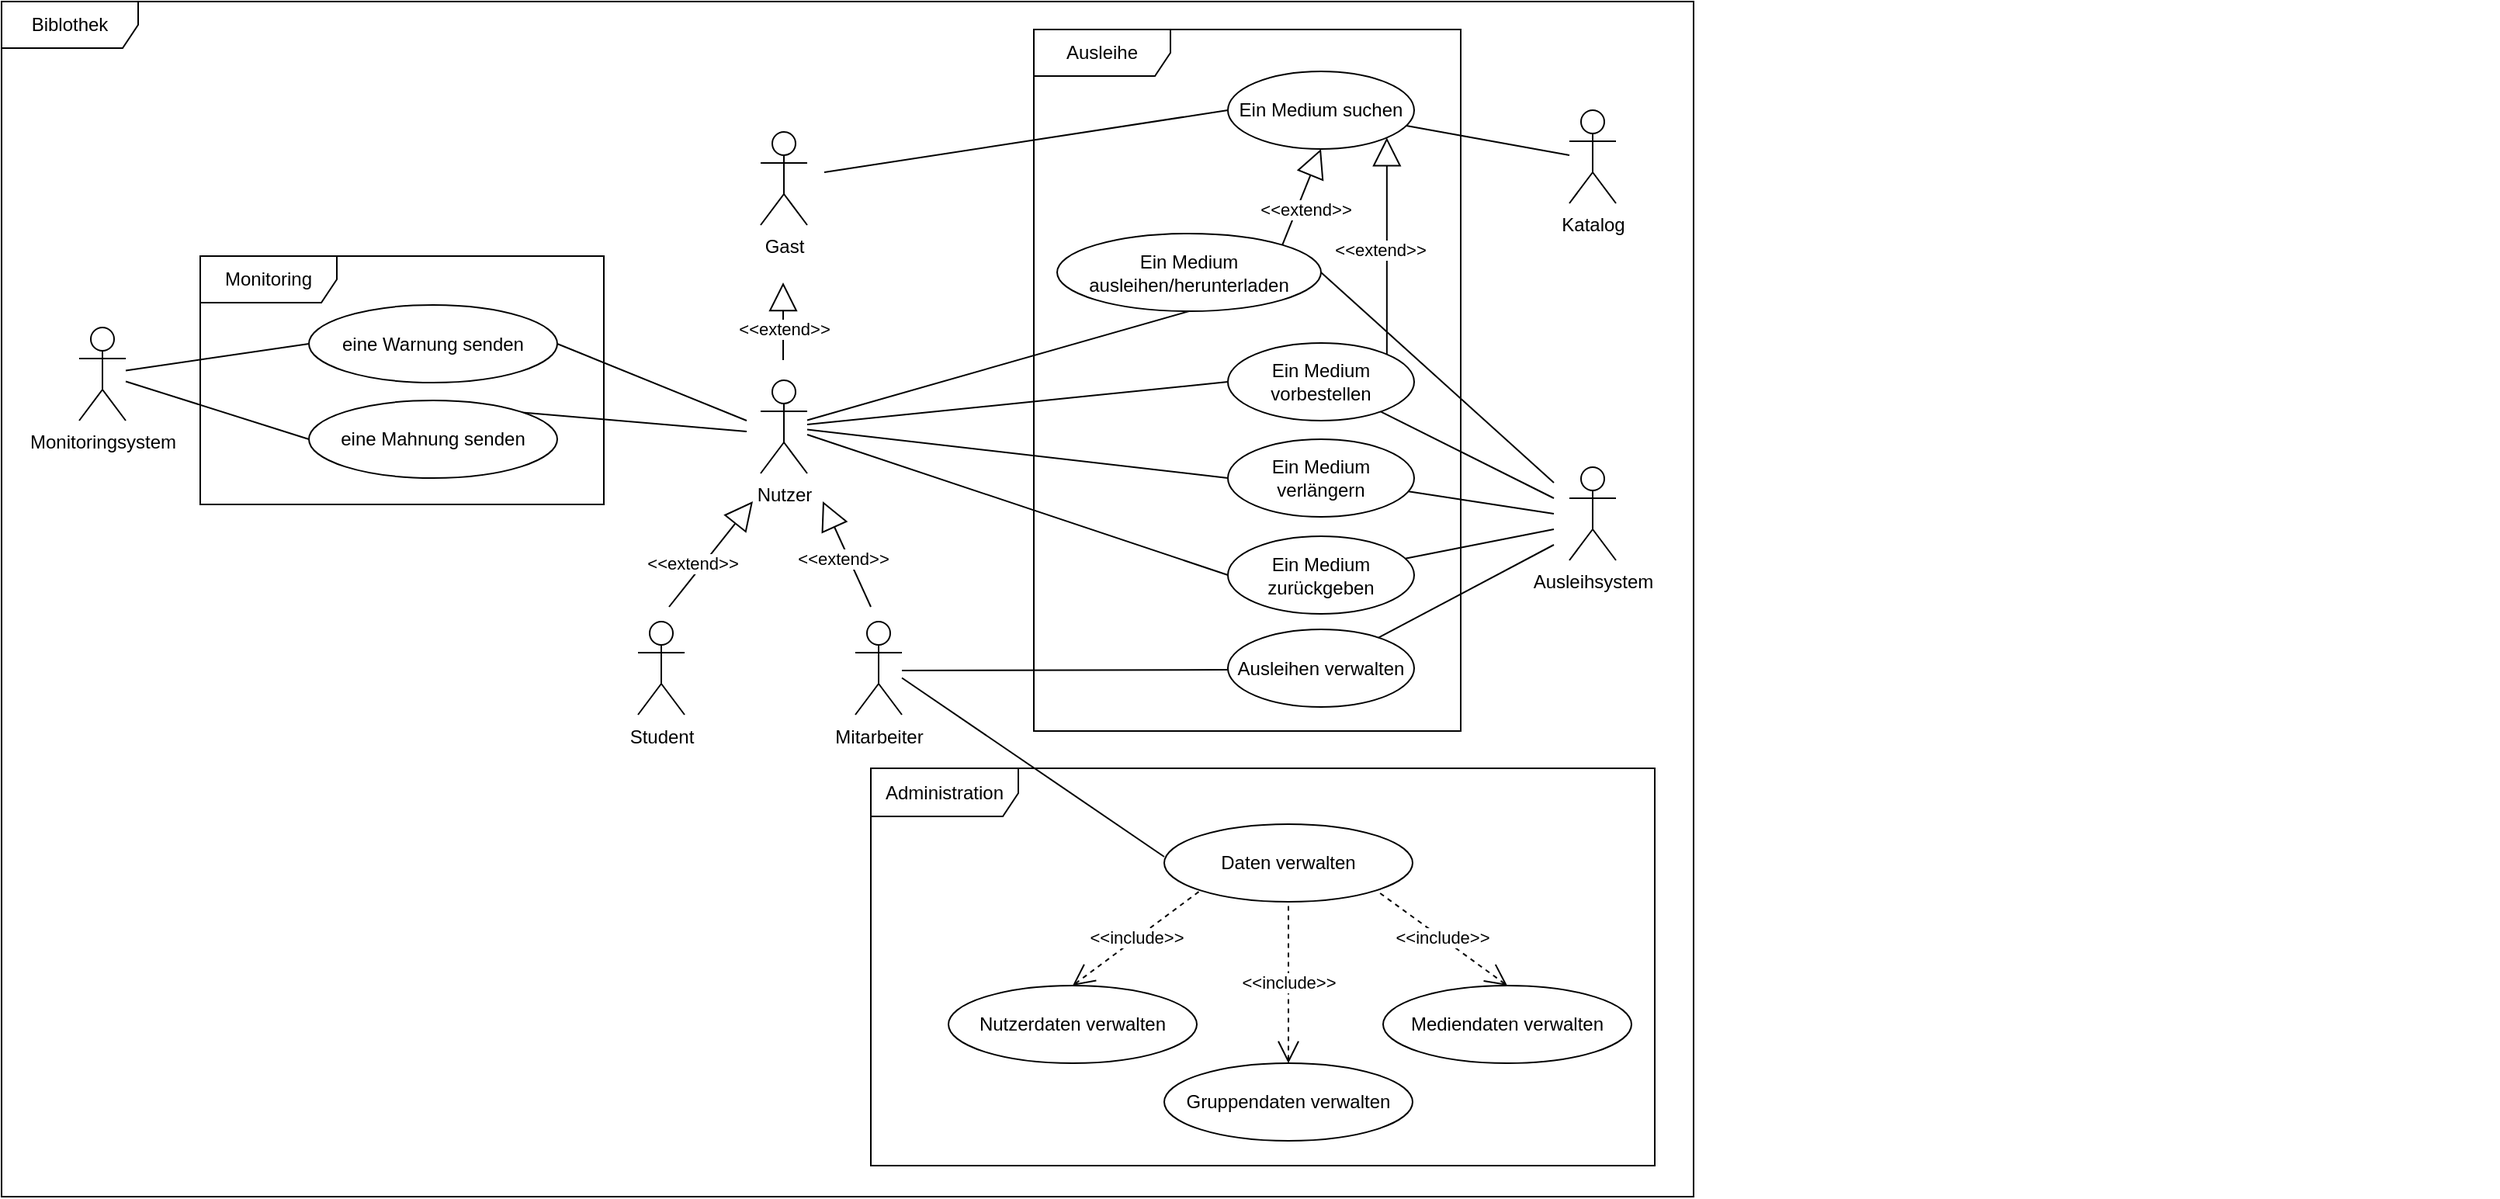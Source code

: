 <mxfile version="12.3.9" type="device" pages="1"><diagram id="AWlN1MMzCfZd2kGgG0WT" name="global"><mxGraphModel dx="2693" dy="1228" grid="1" gridSize="10" guides="1" tooltips="1" connect="1" arrows="1" fold="1" page="1" pageScale="1" pageWidth="827" pageHeight="1169" math="0" shadow="0"><root><mxCell id="ZiTI07qQq--XbQuR-cx--0"/><mxCell id="ZiTI07qQq--XbQuR-cx--1" parent="ZiTI07qQq--XbQuR-cx--0"/><mxCell id="f1gNUcVwvKMaDEGgx85W-0" value="Biblothek" style="shape=umlFrame;whiteSpace=wrap;html=1;width=88;height=30;" vertex="1" parent="ZiTI07qQq--XbQuR-cx--1"><mxGeometry x="-800" y="40" width="1090" height="770" as="geometry"/></mxCell><mxCell id="l5iWSbKaSBS4BFoEGDXj-3" value="Ausleihe" style="shape=umlFrame;whiteSpace=wrap;html=1;width=88;height=30;" parent="ZiTI07qQq--XbQuR-cx--1" vertex="1"><mxGeometry x="-135" y="58" width="275" height="452" as="geometry"/></mxCell><mxCell id="l7fdKHmoMxcTFXr6ot94-13" style="edgeStyle=none;rounded=0;orthogonalLoop=1;jettySize=auto;html=1;entryX=0;entryY=0.5;entryDx=0;entryDy=0;endArrow=none;endFill=0;" edge="1" parent="ZiTI07qQq--XbQuR-cx--1"><mxGeometry relative="1" as="geometry"><mxPoint x="-220" y="471" as="sourcePoint"/><mxPoint x="-10.0" y="470.5" as="targetPoint"/></mxGeometry></mxCell><mxCell id="914ZOhz2Uhrj7qtQpvhx-15" style="edgeStyle=none;rounded=0;orthogonalLoop=1;jettySize=auto;html=1;entryX=0;entryY=0.5;entryDx=0;entryDy=0;endArrow=none;endFill=0;" edge="1" parent="ZiTI07qQq--XbQuR-cx--1"><mxGeometry relative="1" as="geometry"><mxPoint x="-220" y="475.731" as="sourcePoint"/><mxPoint x="-51.0" y="591" as="targetPoint"/></mxGeometry></mxCell><mxCell id="l5iWSbKaSBS4BFoEGDXj-0" value="Mitarbeiter" style="shape=umlActor;verticalLabelPosition=bottom;labelBackgroundColor=#ffffff;verticalAlign=top;html=1;" parent="ZiTI07qQq--XbQuR-cx--1" vertex="1"><mxGeometry x="-250" y="439.5" width="30" height="60" as="geometry"/></mxCell><mxCell id="l5iWSbKaSBS4BFoEGDXj-2" value="Student" style="shape=umlActor;verticalLabelPosition=bottom;labelBackgroundColor=#ffffff;verticalAlign=top;html=1;" parent="ZiTI07qQq--XbQuR-cx--1" vertex="1"><mxGeometry x="-390" y="439.5" width="30" height="60" as="geometry"/></mxCell><mxCell id="l7fdKHmoMxcTFXr6ot94-7" style="edgeStyle=none;rounded=0;orthogonalLoop=1;jettySize=auto;html=1;entryX=0.5;entryY=1;entryDx=0;entryDy=0;endArrow=none;endFill=0;" edge="1" parent="ZiTI07qQq--XbQuR-cx--1" source="l5iWSbKaSBS4BFoEGDXj-10" target="l5iWSbKaSBS4BFoEGDXj-24"><mxGeometry relative="1" as="geometry"/></mxCell><mxCell id="l7fdKHmoMxcTFXr6ot94-8" style="edgeStyle=none;rounded=0;orthogonalLoop=1;jettySize=auto;html=1;entryX=0;entryY=0.5;entryDx=0;entryDy=0;endArrow=none;endFill=0;" edge="1" parent="ZiTI07qQq--XbQuR-cx--1" source="l5iWSbKaSBS4BFoEGDXj-10" target="l5iWSbKaSBS4BFoEGDXj-25"><mxGeometry relative="1" as="geometry"/></mxCell><mxCell id="l7fdKHmoMxcTFXr6ot94-9" style="edgeStyle=none;rounded=0;orthogonalLoop=1;jettySize=auto;html=1;entryX=0;entryY=0.5;entryDx=0;entryDy=0;endArrow=none;endFill=0;" edge="1" parent="ZiTI07qQq--XbQuR-cx--1" source="l5iWSbKaSBS4BFoEGDXj-10" target="l5iWSbKaSBS4BFoEGDXj-19"><mxGeometry relative="1" as="geometry"/></mxCell><mxCell id="l7fdKHmoMxcTFXr6ot94-10" style="edgeStyle=none;rounded=0;orthogonalLoop=1;jettySize=auto;html=1;entryX=0;entryY=0.5;entryDx=0;entryDy=0;endArrow=none;endFill=0;" edge="1" parent="ZiTI07qQq--XbQuR-cx--1" source="l5iWSbKaSBS4BFoEGDXj-10" target="l5iWSbKaSBS4BFoEGDXj-18"><mxGeometry relative="1" as="geometry"/></mxCell><mxCell id="l5iWSbKaSBS4BFoEGDXj-10" value="Nutzer" style="shape=umlActor;verticalLabelPosition=bottom;labelBackgroundColor=#ffffff;verticalAlign=top;html=1;" parent="ZiTI07qQq--XbQuR-cx--1" vertex="1"><mxGeometry x="-311" y="284" width="30" height="60" as="geometry"/></mxCell><mxCell id="l5iWSbKaSBS4BFoEGDXj-13" value="&amp;lt;&amp;lt;extend&amp;gt;&amp;gt;" style="endArrow=block;endSize=16;endFill=0;html=1;" parent="ZiTI07qQq--XbQuR-cx--1" edge="1"><mxGeometry x="-0.041" y="5" width="160" relative="1" as="geometry"><mxPoint x="-240" y="430" as="sourcePoint"/><mxPoint x="-271" y="362" as="targetPoint"/><mxPoint x="1" as="offset"/></mxGeometry></mxCell><mxCell id="l7fdKHmoMxcTFXr6ot94-14" style="edgeStyle=none;rounded=0;orthogonalLoop=1;jettySize=auto;html=1;endArrow=none;endFill=0;" edge="1" parent="ZiTI07qQq--XbQuR-cx--1" source="l5iWSbKaSBS4BFoEGDXj-17"><mxGeometry relative="1" as="geometry"><mxPoint x="210" y="139" as="targetPoint"/></mxGeometry></mxCell><mxCell id="l5iWSbKaSBS4BFoEGDXj-17" value="Ein Medium suchen" style="ellipse;whiteSpace=wrap;html=1;" parent="ZiTI07qQq--XbQuR-cx--1" vertex="1"><mxGeometry x="-10" y="85" width="120" height="50" as="geometry"/></mxCell><mxCell id="qdYWngdx5F_a-aJN2wP7-17" style="edgeStyle=none;rounded=0;orthogonalLoop=1;jettySize=auto;html=1;endArrow=none;endFill=0;" edge="1" parent="ZiTI07qQq--XbQuR-cx--1" source="l5iWSbKaSBS4BFoEGDXj-18"><mxGeometry relative="1" as="geometry"><mxPoint x="200" y="380" as="targetPoint"/></mxGeometry></mxCell><mxCell id="l5iWSbKaSBS4BFoEGDXj-18" value="Ein Medium zurückgeben" style="ellipse;whiteSpace=wrap;html=1;" parent="ZiTI07qQq--XbQuR-cx--1" vertex="1"><mxGeometry x="-10" y="384.5" width="120" height="50" as="geometry"/></mxCell><mxCell id="qdYWngdx5F_a-aJN2wP7-16" style="edgeStyle=none;rounded=0;orthogonalLoop=1;jettySize=auto;html=1;endArrow=none;endFill=0;" edge="1" parent="ZiTI07qQq--XbQuR-cx--1" source="l5iWSbKaSBS4BFoEGDXj-19"><mxGeometry relative="1" as="geometry"><mxPoint x="200" y="370" as="targetPoint"/></mxGeometry></mxCell><mxCell id="l5iWSbKaSBS4BFoEGDXj-19" value="Ein Medium verlängern" style="ellipse;whiteSpace=wrap;html=1;" parent="ZiTI07qQq--XbQuR-cx--1" vertex="1"><mxGeometry x="-10" y="322" width="120" height="50" as="geometry"/></mxCell><mxCell id="qdYWngdx5F_a-aJN2wP7-14" style="rounded=0;orthogonalLoop=1;jettySize=auto;html=1;exitX=1;exitY=0.5;exitDx=0;exitDy=0;endArrow=none;endFill=0;" edge="1" parent="ZiTI07qQq--XbQuR-cx--1" source="l5iWSbKaSBS4BFoEGDXj-24"><mxGeometry relative="1" as="geometry"><mxPoint x="200" y="350" as="targetPoint"/></mxGeometry></mxCell><mxCell id="l5iWSbKaSBS4BFoEGDXj-24" value="Ein Medium ausleihen/herunterladen" style="ellipse;whiteSpace=wrap;html=1;" parent="ZiTI07qQq--XbQuR-cx--1" vertex="1"><mxGeometry x="-120" y="189.5" width="170" height="50" as="geometry"/></mxCell><mxCell id="qdYWngdx5F_a-aJN2wP7-15" style="edgeStyle=none;rounded=0;orthogonalLoop=1;jettySize=auto;html=1;endArrow=none;endFill=0;" edge="1" parent="ZiTI07qQq--XbQuR-cx--1" source="l5iWSbKaSBS4BFoEGDXj-25"><mxGeometry relative="1" as="geometry"><mxPoint x="200" y="360" as="targetPoint"/></mxGeometry></mxCell><mxCell id="l5iWSbKaSBS4BFoEGDXj-25" value="Ein Medium vorbestellen" style="ellipse;whiteSpace=wrap;html=1;" parent="ZiTI07qQq--XbQuR-cx--1" vertex="1"><mxGeometry x="-10" y="260" width="120" height="50" as="geometry"/></mxCell><mxCell id="l5iWSbKaSBS4BFoEGDXj-35" value="Ausleihsystem" style="shape=umlActor;verticalLabelPosition=bottom;labelBackgroundColor=#ffffff;verticalAlign=top;html=1;" parent="ZiTI07qQq--XbQuR-cx--1" vertex="1"><mxGeometry x="210" y="340" width="30" height="60" as="geometry"/></mxCell><mxCell id="l5iWSbKaSBS4BFoEGDXj-36" value="Katalog" style="shape=umlActor;verticalLabelPosition=bottom;labelBackgroundColor=#ffffff;verticalAlign=top;html=1;" parent="ZiTI07qQq--XbQuR-cx--1" vertex="1"><mxGeometry x="210" y="110" width="30" height="60" as="geometry"/></mxCell><mxCell id="qdYWngdx5F_a-aJN2wP7-18" style="edgeStyle=none;rounded=0;orthogonalLoop=1;jettySize=auto;html=1;endArrow=none;endFill=0;" edge="1" parent="ZiTI07qQq--XbQuR-cx--1" source="3MzvW7e-yfLfGutPJWk5-0"><mxGeometry relative="1" as="geometry"><mxPoint x="200" y="390" as="targetPoint"/></mxGeometry></mxCell><mxCell id="3MzvW7e-yfLfGutPJWk5-0" value="Ausleihen verwalten" style="ellipse;whiteSpace=wrap;html=1;" parent="ZiTI07qQq--XbQuR-cx--1" vertex="1"><mxGeometry x="-10" y="444.5" width="120" height="50" as="geometry"/></mxCell><mxCell id="3MzvW7e-yfLfGutPJWk5-7" style="edgeStyle=none;rounded=0;orthogonalLoop=1;jettySize=auto;html=1;exitX=1;exitY=0.5;exitDx=0;exitDy=0;endArrow=none;endFill=0;" parent="ZiTI07qQq--XbQuR-cx--1" edge="1"><mxGeometry relative="1" as="geometry"><mxPoint x="807.0" y="545" as="sourcePoint"/><mxPoint x="807.0" y="545" as="targetPoint"/></mxGeometry></mxCell><mxCell id="l7fdKHmoMxcTFXr6ot94-6" style="rounded=0;orthogonalLoop=1;jettySize=auto;html=1;entryX=0;entryY=0.5;entryDx=0;entryDy=0;endArrow=none;endFill=0;" edge="1" parent="ZiTI07qQq--XbQuR-cx--1" target="l5iWSbKaSBS4BFoEGDXj-17"><mxGeometry relative="1" as="geometry"><mxPoint x="-270" y="150" as="sourcePoint"/></mxGeometry></mxCell><mxCell id="uzffG2QFhPc1IvJaHDTb-0" value="Gast" style="shape=umlActor;verticalLabelPosition=bottom;labelBackgroundColor=#ffffff;verticalAlign=top;html=1;" parent="ZiTI07qQq--XbQuR-cx--1" vertex="1"><mxGeometry x="-311" y="124" width="30" height="60" as="geometry"/></mxCell><mxCell id="uzffG2QFhPc1IvJaHDTb-1" value="&amp;lt;&amp;lt;extend&amp;gt;&amp;gt;" style="endArrow=block;endSize=16;endFill=0;html=1;exitX=0.5;exitY=0;exitDx=0;exitDy=0;exitPerimeter=0;" parent="ZiTI07qQq--XbQuR-cx--1" edge="1"><mxGeometry x="-0.2" width="160" relative="1" as="geometry"><mxPoint x="-296.5" y="271" as="sourcePoint"/><mxPoint x="-296.5" y="221" as="targetPoint"/><mxPoint as="offset"/><Array as="points"/></mxGeometry></mxCell><mxCell id="l7fdKHmoMxcTFXr6ot94-2" value="&amp;lt;&amp;lt;extend&amp;gt;&amp;gt;" style="endArrow=block;endSize=16;endFill=0;html=1;" edge="1" parent="ZiTI07qQq--XbQuR-cx--1"><mxGeometry x="-0.28" y="6" width="160" relative="1" as="geometry"><mxPoint x="-370" y="430" as="sourcePoint"/><mxPoint x="-316" y="362" as="targetPoint"/><mxPoint as="offset"/></mxGeometry></mxCell><mxCell id="l7fdKHmoMxcTFXr6ot94-4" value="&amp;lt;&amp;lt;extend&amp;gt;&amp;gt;" style="endArrow=block;endSize=16;endFill=0;html=1;entryX=0.5;entryY=1;entryDx=0;entryDy=0;exitX=1;exitY=0;exitDx=0;exitDy=0;" edge="1" parent="ZiTI07qQq--XbQuR-cx--1" source="l5iWSbKaSBS4BFoEGDXj-24" target="l5iWSbKaSBS4BFoEGDXj-17"><mxGeometry x="-0.21" y="-5" width="160" relative="1" as="geometry"><mxPoint x="240.0" y="164.5" as="sourcePoint"/><mxPoint x="160.0" y="134.5" as="targetPoint"/><mxPoint as="offset"/></mxGeometry></mxCell><mxCell id="l7fdKHmoMxcTFXr6ot94-5" value="&amp;lt;&amp;lt;extend&amp;gt;&amp;gt;" style="endArrow=block;endSize=16;endFill=0;html=1;entryX=1;entryY=1;entryDx=0;entryDy=0;exitX=1;exitY=0;exitDx=0;exitDy=0;" edge="1" parent="ZiTI07qQq--XbQuR-cx--1" source="l5iWSbKaSBS4BFoEGDXj-25" target="l5iWSbKaSBS4BFoEGDXj-17"><mxGeometry x="-0.041" y="5" width="160" relative="1" as="geometry"><mxPoint x="35.718" y="207.005" as="sourcePoint"/><mxPoint x="60" y="154.5" as="targetPoint"/><mxPoint x="1" as="offset"/></mxGeometry></mxCell><mxCell id="qdYWngdx5F_a-aJN2wP7-0" value="Monitoring" style="shape=umlFrame;whiteSpace=wrap;html=1;width=88;height=30;" vertex="1" parent="ZiTI07qQq--XbQuR-cx--1"><mxGeometry x="-672" y="204" width="260" height="160" as="geometry"/></mxCell><mxCell id="qdYWngdx5F_a-aJN2wP7-1" style="edgeStyle=none;rounded=0;orthogonalLoop=1;jettySize=auto;html=1;entryX=0;entryY=0.5;entryDx=0;entryDy=0;endArrow=none;endFill=0;" edge="1" parent="ZiTI07qQq--XbQuR-cx--1" source="qdYWngdx5F_a-aJN2wP7-4" target="qdYWngdx5F_a-aJN2wP7-7"><mxGeometry relative="1" as="geometry"/></mxCell><mxCell id="qdYWngdx5F_a-aJN2wP7-2" style="edgeStyle=none;rounded=0;orthogonalLoop=1;jettySize=auto;html=1;entryX=0;entryY=0.5;entryDx=0;entryDy=0;endArrow=none;endFill=0;" edge="1" parent="ZiTI07qQq--XbQuR-cx--1" source="qdYWngdx5F_a-aJN2wP7-4" target="qdYWngdx5F_a-aJN2wP7-5"><mxGeometry relative="1" as="geometry"/></mxCell><mxCell id="qdYWngdx5F_a-aJN2wP7-4" value="Monitoringsystem" style="shape=umlActor;verticalLabelPosition=bottom;labelBackgroundColor=#ffffff;verticalAlign=top;html=1;" vertex="1" parent="ZiTI07qQq--XbQuR-cx--1"><mxGeometry x="-750" y="250" width="30" height="60" as="geometry"/></mxCell><mxCell id="qdYWngdx5F_a-aJN2wP7-8" style="edgeStyle=none;rounded=0;orthogonalLoop=1;jettySize=auto;html=1;exitX=1;exitY=0.5;exitDx=0;exitDy=0;endArrow=none;endFill=0;" edge="1" parent="ZiTI07qQq--XbQuR-cx--1" source="qdYWngdx5F_a-aJN2wP7-5"><mxGeometry relative="1" as="geometry"><mxPoint x="-320" y="310" as="targetPoint"/></mxGeometry></mxCell><mxCell id="qdYWngdx5F_a-aJN2wP7-5" value="eine Warnung senden" style="ellipse;whiteSpace=wrap;html=1;" vertex="1" parent="ZiTI07qQq--XbQuR-cx--1"><mxGeometry x="-602" y="235.5" width="160" height="50" as="geometry"/></mxCell><mxCell id="qdYWngdx5F_a-aJN2wP7-9" style="edgeStyle=none;rounded=0;orthogonalLoop=1;jettySize=auto;html=1;endArrow=none;endFill=0;" edge="1" parent="ZiTI07qQq--XbQuR-cx--1"><mxGeometry relative="1" as="geometry"><mxPoint x="-320" y="317" as="targetPoint"/><mxPoint x="-502.781" y="301.534" as="sourcePoint"/></mxGeometry></mxCell><mxCell id="qdYWngdx5F_a-aJN2wP7-7" value="eine Mahnung senden" style="ellipse;whiteSpace=wrap;html=1;" vertex="1" parent="ZiTI07qQq--XbQuR-cx--1"><mxGeometry x="-602" y="297" width="160" height="50" as="geometry"/></mxCell><mxCell id="914ZOhz2Uhrj7qtQpvhx-0" value="Administration" style="shape=umlFrame;whiteSpace=wrap;html=1;width=95;height=31;" vertex="1" parent="ZiTI07qQq--XbQuR-cx--1"><mxGeometry x="-240" y="534" width="505" height="256" as="geometry"/></mxCell><mxCell id="914ZOhz2Uhrj7qtQpvhx-5" value="Daten verwalten" style="ellipse;whiteSpace=wrap;html=1;" vertex="1" parent="ZiTI07qQq--XbQuR-cx--1"><mxGeometry x="-51" y="570" width="160" height="50" as="geometry"/></mxCell><mxCell id="914ZOhz2Uhrj7qtQpvhx-6" value="&amp;lt;&amp;lt;include&amp;gt;&amp;gt;" style="endArrow=none;endSize=12;dashed=1;html=1;entryX=0;entryY=1;entryDx=0;entryDy=0;exitX=0.5;exitY=0;exitDx=0;exitDy=0;startArrow=open;startFill=0;endFill=0;startSize=12;" edge="1" parent="ZiTI07qQq--XbQuR-cx--1" source="914ZOhz2Uhrj7qtQpvhx-7" target="914ZOhz2Uhrj7qtQpvhx-5"><mxGeometry width="160" relative="1" as="geometry"><mxPoint x="220" y="765" as="sourcePoint"/><mxPoint x="258.311" y="829.506" as="targetPoint"/></mxGeometry></mxCell><mxCell id="914ZOhz2Uhrj7qtQpvhx-7" value="Nutzerdaten verwalten" style="ellipse;whiteSpace=wrap;html=1;" vertex="1" parent="ZiTI07qQq--XbQuR-cx--1"><mxGeometry x="-190" y="674" width="160" height="50" as="geometry"/></mxCell><mxCell id="914ZOhz2Uhrj7qtQpvhx-8" value="Gruppendaten verwalten" style="ellipse;whiteSpace=wrap;html=1;" vertex="1" parent="ZiTI07qQq--XbQuR-cx--1"><mxGeometry x="-51" y="724" width="160" height="50" as="geometry"/></mxCell><mxCell id="914ZOhz2Uhrj7qtQpvhx-9" value="Mediendaten verwalten" style="ellipse;whiteSpace=wrap;html=1;" vertex="1" parent="ZiTI07qQq--XbQuR-cx--1"><mxGeometry x="90" y="674" width="160" height="50" as="geometry"/></mxCell><mxCell id="914ZOhz2Uhrj7qtQpvhx-10" value="&amp;lt;&amp;lt;include&amp;gt;&amp;gt;" style="endArrow=none;endSize=12;dashed=1;html=1;entryX=0.5;entryY=1;entryDx=0;entryDy=0;exitX=0.5;exitY=0;exitDx=0;exitDy=0;startArrow=open;startFill=0;startSize=12;endFill=0;" edge="1" parent="ZiTI07qQq--XbQuR-cx--1" source="914ZOhz2Uhrj7qtQpvhx-8" target="914ZOhz2Uhrj7qtQpvhx-5"><mxGeometry width="160" relative="1" as="geometry"><mxPoint x="-121.0" y="755" as="sourcePoint"/><mxPoint x="-17.382" y="717.42" as="targetPoint"/></mxGeometry></mxCell><mxCell id="914ZOhz2Uhrj7qtQpvhx-11" value="&amp;lt;&amp;lt;include&amp;gt;&amp;gt;" style="endArrow=none;endSize=12;dashed=1;html=1;entryX=1;entryY=1;entryDx=0;entryDy=0;exitX=0.5;exitY=0;exitDx=0;exitDy=0;endFill=0;startSize=12;startArrow=open;startFill=0;" edge="1" parent="ZiTI07qQq--XbQuR-cx--1" source="914ZOhz2Uhrj7qtQpvhx-9" target="914ZOhz2Uhrj7qtQpvhx-5"><mxGeometry width="160" relative="1" as="geometry"><mxPoint x="-100" y="895" as="sourcePoint"/><mxPoint x="3.618" y="857.42" as="targetPoint"/></mxGeometry></mxCell></root></mxGraphModel></diagram></mxfile>